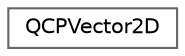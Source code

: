 digraph "Graphical Class Hierarchy"
{
 // LATEX_PDF_SIZE
  bgcolor="transparent";
  edge [fontname=Helvetica,fontsize=10,labelfontname=Helvetica,labelfontsize=10];
  node [fontname=Helvetica,fontsize=10,shape=box,height=0.2,width=0.4];
  rankdir="LR";
  Node0 [id="Node000000",label="QCPVector2D",height=0.2,width=0.4,color="grey40", fillcolor="white", style="filled",URL="$d8/d45/classQCPVector2D.html",tooltip=" "];
}
